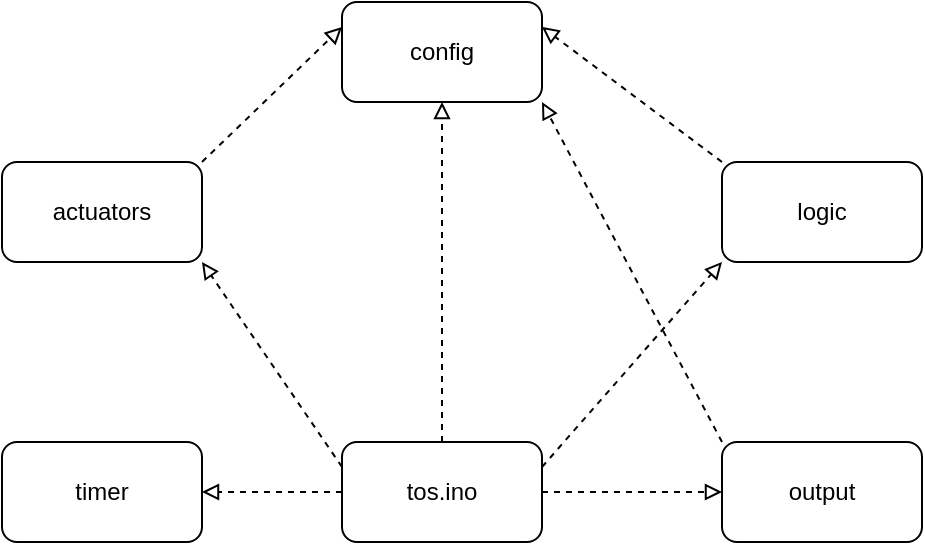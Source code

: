 <mxfile scale="1" border="0" version="28.2.8">
  <diagram name="Pagina-1" id="WT3tB6TWUUna690uiESk">
    <mxGraphModel dx="1273" dy="570" grid="1" gridSize="10" guides="1" tooltips="1" connect="1" arrows="1" fold="1" page="1" pageScale="1" pageWidth="827" pageHeight="1169" math="0" shadow="0">
      <root>
        <mxCell id="0" />
        <mxCell id="1" parent="0" />
        <mxCell id="0fdydrhazGTEk_-vEH8I-1" value="tos.ino" style="rounded=1;whiteSpace=wrap;html=1;" parent="1" vertex="1">
          <mxGeometry x="320" y="410" width="100" height="50" as="geometry" />
        </mxCell>
        <mxCell id="0fdydrhazGTEk_-vEH8I-2" value="actuators" style="rounded=1;whiteSpace=wrap;html=1;" parent="1" vertex="1">
          <mxGeometry x="150" y="270" width="100" height="50" as="geometry" />
        </mxCell>
        <mxCell id="0fdydrhazGTEk_-vEH8I-3" value="config" style="rounded=1;whiteSpace=wrap;html=1;" parent="1" vertex="1">
          <mxGeometry x="320" y="190" width="100" height="50" as="geometry" />
        </mxCell>
        <mxCell id="0fdydrhazGTEk_-vEH8I-4" value="logic" style="rounded=1;whiteSpace=wrap;html=1;" parent="1" vertex="1">
          <mxGeometry x="510" y="270" width="100" height="50" as="geometry" />
        </mxCell>
        <mxCell id="0fdydrhazGTEk_-vEH8I-5" value="output" style="rounded=1;whiteSpace=wrap;html=1;" parent="1" vertex="1">
          <mxGeometry x="510" y="410" width="100" height="50" as="geometry" />
        </mxCell>
        <mxCell id="ZOg9Xyuhdv3uY7gmQWk4-1" value="timer" style="rounded=1;whiteSpace=wrap;html=1;" parent="1" vertex="1">
          <mxGeometry x="150" y="410" width="100" height="50" as="geometry" />
        </mxCell>
        <mxCell id="ZOg9Xyuhdv3uY7gmQWk4-2" value="" style="endArrow=block;html=1;rounded=0;exitX=0;exitY=0.25;exitDx=0;exitDy=0;entryX=1;entryY=1;entryDx=0;entryDy=0;endFill=0;dashed=1;" parent="1" source="0fdydrhazGTEk_-vEH8I-1" target="0fdydrhazGTEk_-vEH8I-2" edge="1">
          <mxGeometry width="50" height="50" relative="1" as="geometry">
            <mxPoint x="390" y="360" as="sourcePoint" />
            <mxPoint x="440" y="310" as="targetPoint" />
          </mxGeometry>
        </mxCell>
        <mxCell id="ZOg9Xyuhdv3uY7gmQWk4-3" value="" style="endArrow=block;html=1;rounded=0;exitX=0.5;exitY=0;exitDx=0;exitDy=0;entryX=0.5;entryY=1;entryDx=0;entryDy=0;endFill=0;dashed=1;" parent="1" source="0fdydrhazGTEk_-vEH8I-1" target="0fdydrhazGTEk_-vEH8I-3" edge="1">
          <mxGeometry width="50" height="50" relative="1" as="geometry">
            <mxPoint x="390" y="360" as="sourcePoint" />
            <mxPoint x="440" y="310" as="targetPoint" />
          </mxGeometry>
        </mxCell>
        <mxCell id="ZOg9Xyuhdv3uY7gmQWk4-4" value="" style="endArrow=block;html=1;rounded=0;entryX=0;entryY=1;entryDx=0;entryDy=0;exitX=1;exitY=0.25;exitDx=0;exitDy=0;endFill=0;dashed=1;" parent="1" source="0fdydrhazGTEk_-vEH8I-1" target="0fdydrhazGTEk_-vEH8I-4" edge="1">
          <mxGeometry width="50" height="50" relative="1" as="geometry">
            <mxPoint x="390" y="360" as="sourcePoint" />
            <mxPoint x="440" y="310" as="targetPoint" />
          </mxGeometry>
        </mxCell>
        <mxCell id="ZOg9Xyuhdv3uY7gmQWk4-5" value="" style="endArrow=block;html=1;rounded=0;entryX=0;entryY=0.5;entryDx=0;entryDy=0;exitX=1;exitY=0.5;exitDx=0;exitDy=0;endFill=0;dashed=1;" parent="1" source="0fdydrhazGTEk_-vEH8I-1" target="0fdydrhazGTEk_-vEH8I-5" edge="1">
          <mxGeometry width="50" height="50" relative="1" as="geometry">
            <mxPoint x="390" y="360" as="sourcePoint" />
            <mxPoint x="440" y="310" as="targetPoint" />
          </mxGeometry>
        </mxCell>
        <mxCell id="ZOg9Xyuhdv3uY7gmQWk4-6" value="" style="endArrow=block;html=1;rounded=0;exitX=0;exitY=0.5;exitDx=0;exitDy=0;entryX=1;entryY=0.5;entryDx=0;entryDy=0;endFill=0;dashed=1;" parent="1" source="0fdydrhazGTEk_-vEH8I-1" target="ZOg9Xyuhdv3uY7gmQWk4-1" edge="1">
          <mxGeometry width="50" height="50" relative="1" as="geometry">
            <mxPoint x="390" y="360" as="sourcePoint" />
            <mxPoint x="440" y="310" as="targetPoint" />
          </mxGeometry>
        </mxCell>
        <mxCell id="ZOg9Xyuhdv3uY7gmQWk4-7" value="" style="endArrow=block;html=1;rounded=0;exitX=0;exitY=0;exitDx=0;exitDy=0;entryX=1;entryY=0.25;entryDx=0;entryDy=0;endFill=0;dashed=1;" parent="1" source="0fdydrhazGTEk_-vEH8I-4" target="0fdydrhazGTEk_-vEH8I-3" edge="1">
          <mxGeometry width="50" height="50" relative="1" as="geometry">
            <mxPoint x="390" y="370" as="sourcePoint" />
            <mxPoint x="440" y="320" as="targetPoint" />
          </mxGeometry>
        </mxCell>
        <mxCell id="ZOg9Xyuhdv3uY7gmQWk4-8" value="" style="endArrow=block;html=1;rounded=0;exitX=1;exitY=0;exitDx=0;exitDy=0;entryX=0;entryY=0.25;entryDx=0;entryDy=0;dashed=1;endFill=0;" parent="1" source="0fdydrhazGTEk_-vEH8I-2" target="0fdydrhazGTEk_-vEH8I-3" edge="1">
          <mxGeometry width="50" height="50" relative="1" as="geometry">
            <mxPoint x="390" y="370" as="sourcePoint" />
            <mxPoint x="440" y="320" as="targetPoint" />
          </mxGeometry>
        </mxCell>
        <mxCell id="ZOg9Xyuhdv3uY7gmQWk4-9" value="" style="endArrow=block;html=1;rounded=0;exitX=0;exitY=0;exitDx=0;exitDy=0;entryX=1;entryY=1;entryDx=0;entryDy=0;dashed=1;endFill=0;" parent="1" source="0fdydrhazGTEk_-vEH8I-5" target="0fdydrhazGTEk_-vEH8I-3" edge="1">
          <mxGeometry width="50" height="50" relative="1" as="geometry">
            <mxPoint x="390" y="370" as="sourcePoint" />
            <mxPoint x="440" y="320" as="targetPoint" />
          </mxGeometry>
        </mxCell>
      </root>
    </mxGraphModel>
  </diagram>
</mxfile>
